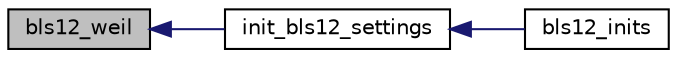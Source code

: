 digraph "bls12_weil"
{
  edge [fontname="Helvetica",fontsize="10",labelfontname="Helvetica",labelfontsize="10"];
  node [fontname="Helvetica",fontsize="10",shape=record];
  rankdir="LR";
  Node23 [label="bls12_weil",height=0.2,width=0.4,color="black", fillcolor="grey75", style="filled", fontcolor="black"];
  Node23 -> Node24 [dir="back",color="midnightblue",fontsize="10",style="solid"];
  Node24 [label="init_bls12_settings",height=0.2,width=0.4,color="black", fillcolor="white", style="filled",URL="$curve__settings_8h.html#adfb3a63a523ad6bb209fad3db7f20047"];
  Node24 -> Node25 [dir="back",color="midnightblue",fontsize="10",style="solid"];
  Node25 [label="bls12_inits",height=0.2,width=0.4,color="black", fillcolor="white", style="filled",URL="$bls12__inits_8h.html#a4c1a17a7351fa81f018648fe688d79c8"];
}
